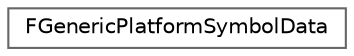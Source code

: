 digraph "Graphical Class Hierarchy"
{
 // INTERACTIVE_SVG=YES
 // LATEX_PDF_SIZE
  bgcolor="transparent";
  edge [fontname=Helvetica,fontsize=10,labelfontname=Helvetica,labelfontsize=10];
  node [fontname=Helvetica,fontsize=10,shape=box,height=0.2,width=0.4];
  rankdir="LR";
  Node0 [id="Node000000",label="FGenericPlatformSymbolData",height=0.2,width=0.4,color="grey40", fillcolor="white", style="filled",URL="$dc/d16/structFGenericPlatformSymbolData.html",tooltip="Debug symbol information."];
}
